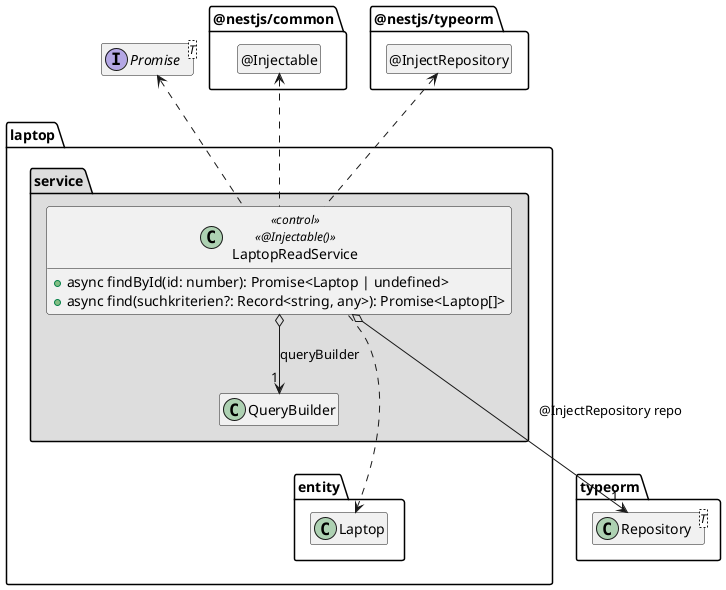 ' Copyright (C) 2019 - present Juergen Zimmermann, Hochschule Karlsruhe
'
' This program is free software: you can redistribute it and/or modify
' it under the terms of the GNU General Public License as published by
' the Free Software Foundation, either version 3 of the License, or
' (at your option) any later version.
'
' This program is distributed in the hope that it will be useful,
' but WITHOUT ANY WARRANTY; without even the implied warranty of
' MERCHANTABILITY or FITNESS FOR A PARTICULAR PURPOSE.  See the
' GNU General Public License for more details.
'
' You should have received a copy of the GNU General Public License
' along with this program.  If not, see <https://www.gnu.org/licenses/>.

' Preview durch <Alt>d

@startuml Anwendungskern

interface Promise<T>

package @nestjs/common {
  class "@Injectable" as Injectable
  hide Injectable circle
}

package typeorm {
  class Repository<T>
}

package @nestjs/typeorm {
  class "@InjectRepository" as InjectRepository
  hide InjectRepository circle
}

package laptop {
  package entity {
    class Laptop
  }

  package service #DDDDDD {
    class QueryBuilder

    class LaptopReadService << control >> <<@Injectable()>> {
      + async findById(id: number): Promise<Laptop | undefined>
      + async find(suchkriterien?: Record<string, any>): Promise<Laptop[]>
    }

    LaptopReadService o--> "1" QueryBuilder: queryBuilder
    LaptopReadService o--> "1" Repository: @InjectRepository repo

    LaptopReadService .up.> Injectable
    LaptopReadService .up.> InjectRepository

    LaptopReadService .up.> Promise
    LaptopReadService ..> Laptop

    QueryBuilder .[hidden].> Repository
    QueryBuilder .[hidden].> Laptop
  }
}

hide empty members

@enduml
